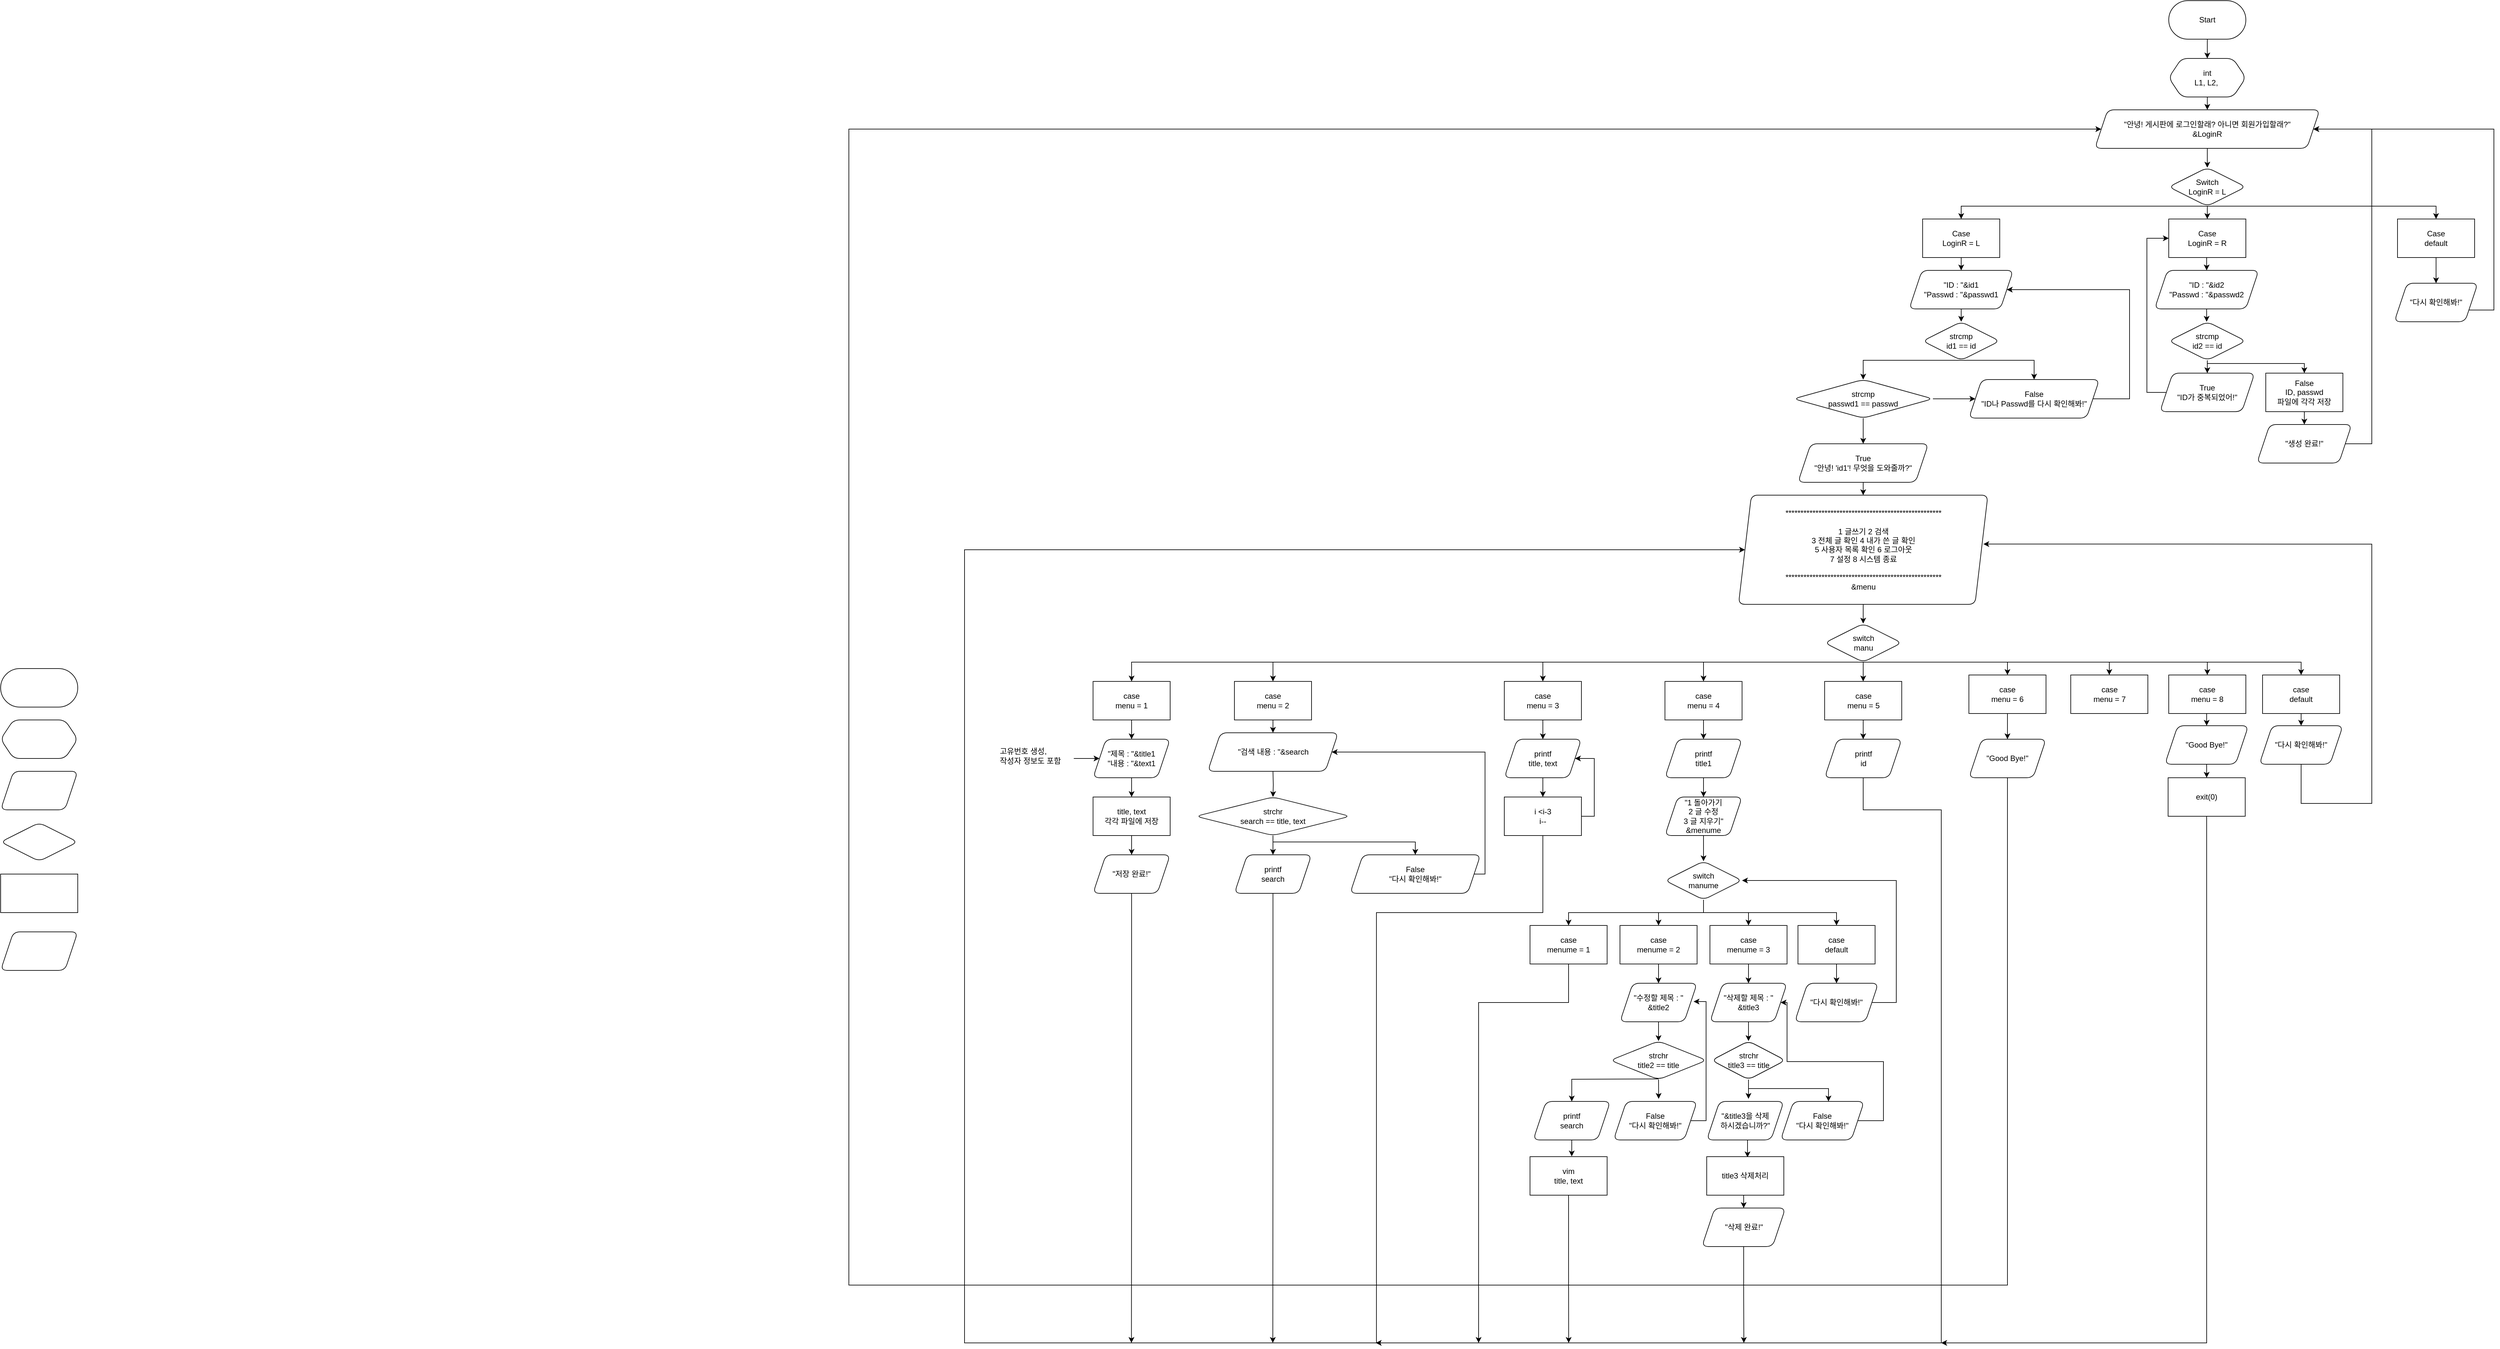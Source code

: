 <mxfile version="21.6.9" type="github">
  <diagram name="페이지-1" id="nsthZNYcR3cqLZR4O99o">
    <mxGraphModel dx="9177" dy="3016" grid="1" gridSize="10" guides="1" tooltips="1" connect="1" arrows="1" fold="1" page="1" pageScale="1" pageWidth="827" pageHeight="1169" math="0" shadow="0">
      <root>
        <mxCell id="0" />
        <mxCell id="1" parent="0" />
        <mxCell id="FY-_gAm6HcSWA7IgdV3F-40" style="edgeStyle=orthogonalEdgeStyle;rounded=0;orthogonalLoop=1;jettySize=auto;html=1;exitX=0.5;exitY=1;exitDx=0;exitDy=0;entryX=0.5;entryY=0;entryDx=0;entryDy=0;fontFamily=Helvetica;fontSize=12;fontColor=default;" parent="1" source="FY-_gAm6HcSWA7IgdV3F-2" target="FY-_gAm6HcSWA7IgdV3F-4" edge="1">
          <mxGeometry relative="1" as="geometry" />
        </mxCell>
        <mxCell id="FY-_gAm6HcSWA7IgdV3F-2" value="Start" style="rounded=1;whiteSpace=wrap;html=1;arcSize=50;" parent="1" vertex="1">
          <mxGeometry x="1074" y="120" width="120" height="60" as="geometry" />
        </mxCell>
        <mxCell id="FY-_gAm6HcSWA7IgdV3F-41" style="edgeStyle=orthogonalEdgeStyle;rounded=0;orthogonalLoop=1;jettySize=auto;html=1;exitX=0.5;exitY=1;exitDx=0;exitDy=0;entryX=0.5;entryY=0;entryDx=0;entryDy=0;fontFamily=Helvetica;fontSize=12;fontColor=default;" parent="1" source="FY-_gAm6HcSWA7IgdV3F-4" target="FY-_gAm6HcSWA7IgdV3F-6" edge="1">
          <mxGeometry relative="1" as="geometry" />
        </mxCell>
        <mxCell id="FY-_gAm6HcSWA7IgdV3F-4" value="int&lt;br&gt;L1, L2,&amp;nbsp;" style="shape=hexagon;perimeter=hexagonPerimeter2;whiteSpace=wrap;html=1;fixedSize=1;rounded=1;strokeColor=default;fontFamily=Helvetica;fontSize=12;fontColor=default;fillColor=default;" parent="1" vertex="1">
          <mxGeometry x="1074" y="210" width="120" height="60" as="geometry" />
        </mxCell>
        <mxCell id="FY-_gAm6HcSWA7IgdV3F-42" style="edgeStyle=orthogonalEdgeStyle;rounded=0;orthogonalLoop=1;jettySize=auto;html=1;exitX=0.5;exitY=1;exitDx=0;exitDy=0;entryX=0.5;entryY=0;entryDx=0;entryDy=0;fontFamily=Helvetica;fontSize=12;fontColor=default;" parent="1" source="FY-_gAm6HcSWA7IgdV3F-6" target="FY-_gAm6HcSWA7IgdV3F-11" edge="1">
          <mxGeometry relative="1" as="geometry" />
        </mxCell>
        <mxCell id="FY-_gAm6HcSWA7IgdV3F-6" value="&quot;안녕! 게시판에 로그인할래? 아니면 회원가입할래?&quot;&lt;br&gt;&amp;amp;LoginR" style="shape=parallelogram;perimeter=parallelogramPerimeter;whiteSpace=wrap;html=1;fixedSize=1;rounded=1;strokeColor=default;fontFamily=Helvetica;fontSize=12;fontColor=default;fillColor=default;" parent="1" vertex="1">
          <mxGeometry x="959" y="290" width="350" height="60" as="geometry" />
        </mxCell>
        <mxCell id="FY-_gAm6HcSWA7IgdV3F-7" value="" style="rounded=1;whiteSpace=wrap;html=1;arcSize=50;" parent="1" vertex="1">
          <mxGeometry x="-2300" y="1160" width="120" height="60" as="geometry" />
        </mxCell>
        <mxCell id="FY-_gAm6HcSWA7IgdV3F-8" value="" style="shape=hexagon;perimeter=hexagonPerimeter2;whiteSpace=wrap;html=1;fixedSize=1;rounded=1;strokeColor=default;fontFamily=Helvetica;fontSize=12;fontColor=default;fillColor=default;" parent="1" vertex="1">
          <mxGeometry x="-2300" y="1240" width="120" height="60" as="geometry" />
        </mxCell>
        <mxCell id="FY-_gAm6HcSWA7IgdV3F-9" value="" style="shape=parallelogram;perimeter=parallelogramPerimeter;whiteSpace=wrap;html=1;fixedSize=1;rounded=1;strokeColor=default;fontFamily=Helvetica;fontSize=12;fontColor=default;fillColor=default;" parent="1" vertex="1">
          <mxGeometry x="-2300" y="1320" width="120" height="60" as="geometry" />
        </mxCell>
        <mxCell id="FY-_gAm6HcSWA7IgdV3F-36" style="edgeStyle=orthogonalEdgeStyle;rounded=0;orthogonalLoop=1;jettySize=auto;html=1;exitX=0.5;exitY=1;exitDx=0;exitDy=0;entryX=0.5;entryY=0;entryDx=0;entryDy=0;fontFamily=Helvetica;fontSize=12;fontColor=default;" parent="1" source="FY-_gAm6HcSWA7IgdV3F-11" target="FY-_gAm6HcSWA7IgdV3F-15" edge="1">
          <mxGeometry relative="1" as="geometry">
            <Array as="points">
              <mxPoint x="751" y="440" />
            </Array>
          </mxGeometry>
        </mxCell>
        <mxCell id="FY-_gAm6HcSWA7IgdV3F-43" style="edgeStyle=orthogonalEdgeStyle;rounded=0;orthogonalLoop=1;jettySize=auto;html=1;exitX=0.5;exitY=1;exitDx=0;exitDy=0;entryX=0.5;entryY=0;entryDx=0;entryDy=0;fontFamily=Helvetica;fontSize=12;fontColor=default;" parent="1" source="FY-_gAm6HcSWA7IgdV3F-11" target="FY-_gAm6HcSWA7IgdV3F-16" edge="1">
          <mxGeometry relative="1" as="geometry" />
        </mxCell>
        <mxCell id="A4JI698v6AGm3iHBR7Dz-88" style="edgeStyle=orthogonalEdgeStyle;rounded=0;orthogonalLoop=1;jettySize=auto;html=1;exitX=0.5;exitY=1;exitDx=0;exitDy=0;entryX=0.5;entryY=0;entryDx=0;entryDy=0;" edge="1" parent="1" source="FY-_gAm6HcSWA7IgdV3F-11" target="FY-_gAm6HcSWA7IgdV3F-17">
          <mxGeometry relative="1" as="geometry">
            <Array as="points">
              <mxPoint x="1490" y="440" />
            </Array>
          </mxGeometry>
        </mxCell>
        <mxCell id="FY-_gAm6HcSWA7IgdV3F-11" value="Switch&lt;br&gt;LoginR = L" style="rhombus;whiteSpace=wrap;html=1;rounded=1;strokeColor=default;fontFamily=Helvetica;fontSize=12;fontColor=default;fillColor=default;" parent="1" vertex="1">
          <mxGeometry x="1074" y="380" width="120" height="60" as="geometry" />
        </mxCell>
        <mxCell id="FY-_gAm6HcSWA7IgdV3F-12" value="" style="rhombus;whiteSpace=wrap;html=1;rounded=1;strokeColor=default;fontFamily=Helvetica;fontSize=12;fontColor=default;fillColor=default;" parent="1" vertex="1">
          <mxGeometry x="-2300" y="1400" width="120" height="60" as="geometry" />
        </mxCell>
        <mxCell id="FY-_gAm6HcSWA7IgdV3F-35" style="edgeStyle=orthogonalEdgeStyle;rounded=0;orthogonalLoop=1;jettySize=auto;html=1;exitX=0.5;exitY=1;exitDx=0;exitDy=0;entryX=0.5;entryY=0;entryDx=0;entryDy=0;fontFamily=Helvetica;fontSize=12;fontColor=default;" parent="1" source="FY-_gAm6HcSWA7IgdV3F-15" target="FY-_gAm6HcSWA7IgdV3F-21" edge="1">
          <mxGeometry relative="1" as="geometry" />
        </mxCell>
        <mxCell id="FY-_gAm6HcSWA7IgdV3F-15" value="Case&lt;br&gt;LoginR = L" style="rounded=0;whiteSpace=wrap;html=1;strokeColor=default;fontFamily=Helvetica;fontSize=12;fontColor=default;fillColor=default;" parent="1" vertex="1">
          <mxGeometry x="691" y="460" width="120" height="60" as="geometry" />
        </mxCell>
        <mxCell id="A4JI698v6AGm3iHBR7Dz-94" style="edgeStyle=orthogonalEdgeStyle;rounded=0;orthogonalLoop=1;jettySize=auto;html=1;exitX=0.5;exitY=1;exitDx=0;exitDy=0;entryX=0.5;entryY=0;entryDx=0;entryDy=0;" edge="1" parent="1" source="FY-_gAm6HcSWA7IgdV3F-16" target="A4JI698v6AGm3iHBR7Dz-89">
          <mxGeometry relative="1" as="geometry" />
        </mxCell>
        <mxCell id="FY-_gAm6HcSWA7IgdV3F-16" value="Case&lt;br&gt;LoginR = R" style="rounded=0;whiteSpace=wrap;html=1;strokeColor=default;fontFamily=Helvetica;fontSize=12;fontColor=default;fillColor=default;" parent="1" vertex="1">
          <mxGeometry x="1074" y="460" width="120" height="60" as="geometry" />
        </mxCell>
        <mxCell id="A4JI698v6AGm3iHBR7Dz-106" style="edgeStyle=orthogonalEdgeStyle;rounded=0;orthogonalLoop=1;jettySize=auto;html=1;exitX=0.5;exitY=1;exitDx=0;exitDy=0;entryX=0.5;entryY=0;entryDx=0;entryDy=0;" edge="1" parent="1" source="FY-_gAm6HcSWA7IgdV3F-17" target="A4JI698v6AGm3iHBR7Dz-104">
          <mxGeometry relative="1" as="geometry" />
        </mxCell>
        <mxCell id="FY-_gAm6HcSWA7IgdV3F-17" value="Case&lt;br&gt;default" style="rounded=0;whiteSpace=wrap;html=1;strokeColor=default;fontFamily=Helvetica;fontSize=12;fontColor=default;fillColor=default;" parent="1" vertex="1">
          <mxGeometry x="1430" y="460" width="120" height="60" as="geometry" />
        </mxCell>
        <mxCell id="FY-_gAm6HcSWA7IgdV3F-18" value="" style="rounded=0;whiteSpace=wrap;html=1;strokeColor=default;fontFamily=Helvetica;fontSize=12;fontColor=default;fillColor=default;" parent="1" vertex="1">
          <mxGeometry x="-2300" y="1480" width="120" height="60" as="geometry" />
        </mxCell>
        <mxCell id="FY-_gAm6HcSWA7IgdV3F-19" value="" style="shape=parallelogram;perimeter=parallelogramPerimeter;whiteSpace=wrap;html=1;fixedSize=1;rounded=1;strokeColor=default;fontFamily=Helvetica;fontSize=12;fontColor=default;fillColor=default;" parent="1" vertex="1">
          <mxGeometry x="-2300" y="1570" width="120" height="60" as="geometry" />
        </mxCell>
        <mxCell id="FY-_gAm6HcSWA7IgdV3F-34" style="edgeStyle=orthogonalEdgeStyle;rounded=0;orthogonalLoop=1;jettySize=auto;html=1;exitX=0.5;exitY=1;exitDx=0;exitDy=0;entryX=0.5;entryY=0;entryDx=0;entryDy=0;fontFamily=Helvetica;fontSize=12;fontColor=default;" parent="1" source="FY-_gAm6HcSWA7IgdV3F-21" target="FY-_gAm6HcSWA7IgdV3F-23" edge="1">
          <mxGeometry relative="1" as="geometry" />
        </mxCell>
        <mxCell id="FY-_gAm6HcSWA7IgdV3F-21" value="&quot;ID : &quot;&amp;amp;id1&lt;br&gt;&quot;Passwd : &quot;&amp;amp;passwd1" style="shape=parallelogram;perimeter=parallelogramPerimeter;whiteSpace=wrap;html=1;fixedSize=1;rounded=1;strokeColor=default;fontFamily=Helvetica;fontSize=12;fontColor=default;fillColor=default;" parent="1" vertex="1">
          <mxGeometry x="670" y="540" width="162" height="60" as="geometry" />
        </mxCell>
        <mxCell id="FY-_gAm6HcSWA7IgdV3F-31" style="edgeStyle=orthogonalEdgeStyle;rounded=0;orthogonalLoop=1;jettySize=auto;html=1;exitX=0.5;exitY=1;exitDx=0;exitDy=0;entryX=0.5;entryY=0;entryDx=0;entryDy=0;fontFamily=Helvetica;fontSize=12;fontColor=default;" parent="1" source="FY-_gAm6HcSWA7IgdV3F-23" target="FY-_gAm6HcSWA7IgdV3F-25" edge="1">
          <mxGeometry relative="1" as="geometry">
            <Array as="points">
              <mxPoint x="865" y="680" />
            </Array>
          </mxGeometry>
        </mxCell>
        <mxCell id="FY-_gAm6HcSWA7IgdV3F-37" style="edgeStyle=orthogonalEdgeStyle;rounded=0;orthogonalLoop=1;jettySize=auto;html=1;exitX=0.5;exitY=1;exitDx=0;exitDy=0;entryX=0.5;entryY=0;entryDx=0;entryDy=0;fontFamily=Helvetica;fontSize=12;fontColor=default;" parent="1" source="FY-_gAm6HcSWA7IgdV3F-23" target="FY-_gAm6HcSWA7IgdV3F-29" edge="1">
          <mxGeometry relative="1" as="geometry">
            <Array as="points">
              <mxPoint x="599" y="680" />
            </Array>
          </mxGeometry>
        </mxCell>
        <mxCell id="FY-_gAm6HcSWA7IgdV3F-23" value="strcmp&lt;br&gt;id1 == id" style="rhombus;whiteSpace=wrap;html=1;rounded=1;strokeColor=default;fontFamily=Helvetica;fontSize=12;fontColor=default;fillColor=default;" parent="1" vertex="1">
          <mxGeometry x="691" y="620" width="120" height="60" as="geometry" />
        </mxCell>
        <mxCell id="FY-_gAm6HcSWA7IgdV3F-56" style="edgeStyle=orthogonalEdgeStyle;rounded=0;orthogonalLoop=1;jettySize=auto;html=1;exitX=0.5;exitY=1;exitDx=0;exitDy=0;entryX=0.5;entryY=0;entryDx=0;entryDy=0;fontFamily=Helvetica;fontSize=12;fontColor=default;" parent="1" source="FY-_gAm6HcSWA7IgdV3F-24" target="FY-_gAm6HcSWA7IgdV3F-44" edge="1">
          <mxGeometry relative="1" as="geometry" />
        </mxCell>
        <mxCell id="FY-_gAm6HcSWA7IgdV3F-24" value="True&lt;br&gt;&quot;안녕! &#39;id1&#39;! 무엇을 도와줄까?&quot;" style="shape=parallelogram;perimeter=parallelogramPerimeter;whiteSpace=wrap;html=1;fixedSize=1;rounded=1;strokeColor=default;fontFamily=Helvetica;fontSize=12;fontColor=default;fillColor=default;" parent="1" vertex="1">
          <mxGeometry x="497" y="810" width="203" height="60" as="geometry" />
        </mxCell>
        <mxCell id="FY-_gAm6HcSWA7IgdV3F-27" style="edgeStyle=orthogonalEdgeStyle;rounded=0;orthogonalLoop=1;jettySize=auto;html=1;exitX=1;exitY=0.5;exitDx=0;exitDy=0;entryX=1;entryY=0.5;entryDx=0;entryDy=0;fontFamily=Helvetica;fontSize=12;fontColor=default;" parent="1" source="FY-_gAm6HcSWA7IgdV3F-25" target="FY-_gAm6HcSWA7IgdV3F-21" edge="1">
          <mxGeometry relative="1" as="geometry">
            <Array as="points">
              <mxPoint x="1013" y="740" />
              <mxPoint x="1013" y="570" />
            </Array>
          </mxGeometry>
        </mxCell>
        <mxCell id="FY-_gAm6HcSWA7IgdV3F-25" value="False&lt;br&gt;&quot;ID나 Passwd를 다시 확인해봐!&quot;" style="shape=parallelogram;perimeter=parallelogramPerimeter;whiteSpace=wrap;html=1;fixedSize=1;rounded=1;strokeColor=default;fontFamily=Helvetica;fontSize=12;fontColor=default;fillColor=default;" parent="1" vertex="1">
          <mxGeometry x="763" y="710" width="203" height="60" as="geometry" />
        </mxCell>
        <mxCell id="FY-_gAm6HcSWA7IgdV3F-38" style="edgeStyle=orthogonalEdgeStyle;rounded=0;orthogonalLoop=1;jettySize=auto;html=1;exitX=1;exitY=0.5;exitDx=0;exitDy=0;entryX=0;entryY=0.5;entryDx=0;entryDy=0;fontFamily=Helvetica;fontSize=12;fontColor=default;" parent="1" source="FY-_gAm6HcSWA7IgdV3F-29" target="FY-_gAm6HcSWA7IgdV3F-25" edge="1">
          <mxGeometry relative="1" as="geometry" />
        </mxCell>
        <mxCell id="FY-_gAm6HcSWA7IgdV3F-39" style="edgeStyle=orthogonalEdgeStyle;rounded=0;orthogonalLoop=1;jettySize=auto;html=1;exitX=0.5;exitY=1;exitDx=0;exitDy=0;entryX=0.5;entryY=0;entryDx=0;entryDy=0;fontFamily=Helvetica;fontSize=12;fontColor=default;" parent="1" source="FY-_gAm6HcSWA7IgdV3F-29" target="FY-_gAm6HcSWA7IgdV3F-24" edge="1">
          <mxGeometry relative="1" as="geometry" />
        </mxCell>
        <mxCell id="FY-_gAm6HcSWA7IgdV3F-29" value="strcmp&lt;br&gt;passwd1 == passwd" style="rhombus;whiteSpace=wrap;html=1;rounded=1;strokeColor=default;fontFamily=Helvetica;fontSize=12;fontColor=default;fillColor=default;" parent="1" vertex="1">
          <mxGeometry x="490" y="710" width="217" height="60" as="geometry" />
        </mxCell>
        <mxCell id="FY-_gAm6HcSWA7IgdV3F-57" style="edgeStyle=orthogonalEdgeStyle;rounded=0;orthogonalLoop=1;jettySize=auto;html=1;exitX=0.5;exitY=1;exitDx=0;exitDy=0;fontFamily=Helvetica;fontSize=12;fontColor=default;" parent="1" source="FY-_gAm6HcSWA7IgdV3F-44" target="FY-_gAm6HcSWA7IgdV3F-47" edge="1">
          <mxGeometry relative="1" as="geometry" />
        </mxCell>
        <mxCell id="FY-_gAm6HcSWA7IgdV3F-44" value="****************************************************&lt;br&gt;&lt;br&gt;1 글쓰기 2 검색&lt;br&gt;3 전체 글 확인 4 내가 쓴 글 확인&lt;br&gt;5 사용자 목록 확인 6 로그아웃&lt;br&gt;7 설정 8 시스템 종료&lt;br&gt;&lt;br style=&quot;border-color: var(--border-color);&quot;&gt;****************************************************&lt;br style=&quot;border-color: var(--border-color);&quot;&gt;&amp;amp;menu" style="shape=parallelogram;perimeter=parallelogramPerimeter;whiteSpace=wrap;html=1;fixedSize=1;rounded=1;strokeColor=default;fontFamily=Helvetica;fontSize=12;fontColor=default;fillColor=default;" parent="1" vertex="1">
          <mxGeometry x="404.5" y="890" width="388" height="170" as="geometry" />
        </mxCell>
        <mxCell id="A4JI698v6AGm3iHBR7Dz-9" style="edgeStyle=orthogonalEdgeStyle;rounded=0;orthogonalLoop=1;jettySize=auto;html=1;exitX=0.5;exitY=1;exitDx=0;exitDy=0;" edge="1" parent="1" source="FY-_gAm6HcSWA7IgdV3F-46" target="Zyz3G5OSjQmwD31ZuKzT-2">
          <mxGeometry relative="1" as="geometry" />
        </mxCell>
        <mxCell id="FY-_gAm6HcSWA7IgdV3F-46" value="case&lt;br&gt;menu = 1" style="rounded=0;whiteSpace=wrap;html=1;strokeColor=default;fontFamily=Helvetica;fontSize=12;fontColor=default;fillColor=default;" parent="1" vertex="1">
          <mxGeometry x="-600" y="1180" width="120" height="60" as="geometry" />
        </mxCell>
        <mxCell id="FY-_gAm6HcSWA7IgdV3F-58" style="edgeStyle=orthogonalEdgeStyle;rounded=0;orthogonalLoop=1;jettySize=auto;html=1;exitX=0.5;exitY=1;exitDx=0;exitDy=0;entryX=0.5;entryY=0;entryDx=0;entryDy=0;fontFamily=Helvetica;fontSize=12;fontColor=default;" parent="1" source="FY-_gAm6HcSWA7IgdV3F-47" target="FY-_gAm6HcSWA7IgdV3F-46" edge="1">
          <mxGeometry relative="1" as="geometry">
            <Array as="points">
              <mxPoint x="-540" y="1150" />
            </Array>
          </mxGeometry>
        </mxCell>
        <mxCell id="FY-_gAm6HcSWA7IgdV3F-59" style="edgeStyle=orthogonalEdgeStyle;rounded=0;orthogonalLoop=1;jettySize=auto;html=1;exitX=0.5;exitY=1;exitDx=0;exitDy=0;entryX=0.5;entryY=0;entryDx=0;entryDy=0;fontFamily=Helvetica;fontSize=12;fontColor=default;" parent="1" source="FY-_gAm6HcSWA7IgdV3F-47" target="FY-_gAm6HcSWA7IgdV3F-48" edge="1">
          <mxGeometry relative="1" as="geometry">
            <Array as="points">
              <mxPoint x="-320" y="1150" />
            </Array>
          </mxGeometry>
        </mxCell>
        <mxCell id="FY-_gAm6HcSWA7IgdV3F-60" style="edgeStyle=orthogonalEdgeStyle;rounded=0;orthogonalLoop=1;jettySize=auto;html=1;exitX=0.5;exitY=1;exitDx=0;exitDy=0;entryX=0.5;entryY=0;entryDx=0;entryDy=0;fontFamily=Helvetica;fontSize=12;fontColor=default;" parent="1" source="FY-_gAm6HcSWA7IgdV3F-47" target="FY-_gAm6HcSWA7IgdV3F-49" edge="1">
          <mxGeometry relative="1" as="geometry">
            <Array as="points">
              <mxPoint x="100" y="1150" />
            </Array>
          </mxGeometry>
        </mxCell>
        <mxCell id="FY-_gAm6HcSWA7IgdV3F-61" style="edgeStyle=orthogonalEdgeStyle;rounded=0;orthogonalLoop=1;jettySize=auto;html=1;exitX=0.5;exitY=1;exitDx=0;exitDy=0;entryX=0.5;entryY=0;entryDx=0;entryDy=0;fontFamily=Helvetica;fontSize=12;fontColor=default;" parent="1" source="FY-_gAm6HcSWA7IgdV3F-47" target="FY-_gAm6HcSWA7IgdV3F-50" edge="1">
          <mxGeometry relative="1" as="geometry">
            <Array as="points">
              <mxPoint x="350" y="1150" />
            </Array>
          </mxGeometry>
        </mxCell>
        <mxCell id="FY-_gAm6HcSWA7IgdV3F-62" style="edgeStyle=orthogonalEdgeStyle;rounded=0;orthogonalLoop=1;jettySize=auto;html=1;exitX=0.5;exitY=1;exitDx=0;exitDy=0;entryX=0.5;entryY=0;entryDx=0;entryDy=0;fontFamily=Helvetica;fontSize=12;fontColor=default;" parent="1" source="FY-_gAm6HcSWA7IgdV3F-47" target="FY-_gAm6HcSWA7IgdV3F-51" edge="1">
          <mxGeometry relative="1" as="geometry">
            <Array as="points">
              <mxPoint x="599" y="1160" />
              <mxPoint x="599" y="1160" />
            </Array>
          </mxGeometry>
        </mxCell>
        <mxCell id="FY-_gAm6HcSWA7IgdV3F-63" style="edgeStyle=orthogonalEdgeStyle;rounded=0;orthogonalLoop=1;jettySize=auto;html=1;exitX=0.5;exitY=1;exitDx=0;exitDy=0;entryX=0.5;entryY=0;entryDx=0;entryDy=0;fontFamily=Helvetica;fontSize=12;fontColor=default;" parent="1" source="FY-_gAm6HcSWA7IgdV3F-47" target="FY-_gAm6HcSWA7IgdV3F-52" edge="1">
          <mxGeometry relative="1" as="geometry">
            <Array as="points">
              <mxPoint x="823" y="1150" />
            </Array>
          </mxGeometry>
        </mxCell>
        <mxCell id="FY-_gAm6HcSWA7IgdV3F-64" style="edgeStyle=orthogonalEdgeStyle;rounded=0;orthogonalLoop=1;jettySize=auto;html=1;exitX=0.5;exitY=1;exitDx=0;exitDy=0;entryX=0.5;entryY=0;entryDx=0;entryDy=0;fontFamily=Helvetica;fontSize=12;fontColor=default;" parent="1" source="FY-_gAm6HcSWA7IgdV3F-47" target="FY-_gAm6HcSWA7IgdV3F-53" edge="1">
          <mxGeometry relative="1" as="geometry">
            <Array as="points">
              <mxPoint x="981" y="1150" />
            </Array>
          </mxGeometry>
        </mxCell>
        <mxCell id="FY-_gAm6HcSWA7IgdV3F-65" style="edgeStyle=orthogonalEdgeStyle;rounded=0;orthogonalLoop=1;jettySize=auto;html=1;exitX=0.5;exitY=1;exitDx=0;exitDy=0;entryX=0.5;entryY=0;entryDx=0;entryDy=0;fontFamily=Helvetica;fontSize=12;fontColor=default;" parent="1" source="FY-_gAm6HcSWA7IgdV3F-47" target="FY-_gAm6HcSWA7IgdV3F-54" edge="1">
          <mxGeometry relative="1" as="geometry">
            <Array as="points">
              <mxPoint x="1134" y="1150" />
            </Array>
          </mxGeometry>
        </mxCell>
        <mxCell id="FY-_gAm6HcSWA7IgdV3F-66" style="edgeStyle=orthogonalEdgeStyle;rounded=0;orthogonalLoop=1;jettySize=auto;html=1;exitX=0.5;exitY=1;exitDx=0;exitDy=0;entryX=0.5;entryY=0;entryDx=0;entryDy=0;fontFamily=Helvetica;fontSize=12;fontColor=default;" parent="1" source="FY-_gAm6HcSWA7IgdV3F-47" target="FY-_gAm6HcSWA7IgdV3F-55" edge="1">
          <mxGeometry relative="1" as="geometry">
            <Array as="points">
              <mxPoint x="1280" y="1150" />
            </Array>
          </mxGeometry>
        </mxCell>
        <mxCell id="FY-_gAm6HcSWA7IgdV3F-47" value="switch&lt;br&gt;manu" style="rhombus;whiteSpace=wrap;html=1;rounded=1;strokeColor=default;fontFamily=Helvetica;fontSize=12;fontColor=default;fillColor=default;" parent="1" vertex="1">
          <mxGeometry x="538.5" y="1090" width="120" height="60" as="geometry" />
        </mxCell>
        <mxCell id="A4JI698v6AGm3iHBR7Dz-15" style="edgeStyle=orthogonalEdgeStyle;rounded=0;orthogonalLoop=1;jettySize=auto;html=1;exitX=0.5;exitY=1;exitDx=0;exitDy=0;entryX=0.5;entryY=0;entryDx=0;entryDy=0;" edge="1" parent="1" source="FY-_gAm6HcSWA7IgdV3F-48">
          <mxGeometry relative="1" as="geometry">
            <mxPoint x="-320" y="1260" as="targetPoint" />
          </mxGeometry>
        </mxCell>
        <mxCell id="FY-_gAm6HcSWA7IgdV3F-48" value="case&lt;br&gt;menu = 2" style="rounded=0;whiteSpace=wrap;html=1;strokeColor=default;fontFamily=Helvetica;fontSize=12;fontColor=default;fillColor=default;" parent="1" vertex="1">
          <mxGeometry x="-380" y="1180" width="120" height="60" as="geometry" />
        </mxCell>
        <mxCell id="A4JI698v6AGm3iHBR7Dz-25" style="edgeStyle=orthogonalEdgeStyle;rounded=0;orthogonalLoop=1;jettySize=auto;html=1;exitX=0.5;exitY=1;exitDx=0;exitDy=0;entryX=0.5;entryY=0;entryDx=0;entryDy=0;" edge="1" parent="1" source="FY-_gAm6HcSWA7IgdV3F-49" target="A4JI698v6AGm3iHBR7Dz-18">
          <mxGeometry relative="1" as="geometry" />
        </mxCell>
        <mxCell id="FY-_gAm6HcSWA7IgdV3F-49" value="case&lt;br&gt;menu = 3" style="rounded=0;whiteSpace=wrap;html=1;strokeColor=default;fontFamily=Helvetica;fontSize=12;fontColor=default;fillColor=default;" parent="1" vertex="1">
          <mxGeometry x="40" y="1180" width="120" height="60" as="geometry" />
        </mxCell>
        <mxCell id="A4JI698v6AGm3iHBR7Dz-29" style="edgeStyle=orthogonalEdgeStyle;rounded=0;orthogonalLoop=1;jettySize=auto;html=1;exitX=0.5;exitY=1;exitDx=0;exitDy=0;entryX=0.5;entryY=0;entryDx=0;entryDy=0;" edge="1" parent="1" source="FY-_gAm6HcSWA7IgdV3F-50" target="A4JI698v6AGm3iHBR7Dz-28">
          <mxGeometry relative="1" as="geometry" />
        </mxCell>
        <mxCell id="FY-_gAm6HcSWA7IgdV3F-50" value="case&lt;br&gt;menu = 4" style="rounded=0;whiteSpace=wrap;html=1;strokeColor=default;fontFamily=Helvetica;fontSize=12;fontColor=default;fillColor=default;" parent="1" vertex="1">
          <mxGeometry x="290" y="1180" width="120" height="60" as="geometry" />
        </mxCell>
        <mxCell id="A4JI698v6AGm3iHBR7Dz-32" style="edgeStyle=orthogonalEdgeStyle;rounded=0;orthogonalLoop=1;jettySize=auto;html=1;exitX=0.5;exitY=1;exitDx=0;exitDy=0;" edge="1" parent="1" source="FY-_gAm6HcSWA7IgdV3F-51" target="A4JI698v6AGm3iHBR7Dz-31">
          <mxGeometry relative="1" as="geometry" />
        </mxCell>
        <mxCell id="FY-_gAm6HcSWA7IgdV3F-51" value="case&lt;br&gt;menu = 5" style="rounded=0;whiteSpace=wrap;html=1;strokeColor=default;fontFamily=Helvetica;fontSize=12;fontColor=default;fillColor=default;" parent="1" vertex="1">
          <mxGeometry x="538.5" y="1180" width="120" height="60" as="geometry" />
        </mxCell>
        <mxCell id="A4JI698v6AGm3iHBR7Dz-34" style="edgeStyle=orthogonalEdgeStyle;rounded=0;orthogonalLoop=1;jettySize=auto;html=1;exitX=0.5;exitY=1;exitDx=0;exitDy=0;entryX=0.5;entryY=0;entryDx=0;entryDy=0;" edge="1" parent="1" source="FY-_gAm6HcSWA7IgdV3F-52" target="A4JI698v6AGm3iHBR7Dz-33">
          <mxGeometry relative="1" as="geometry">
            <mxPoint x="822.704" y="1250" as="targetPoint" />
          </mxGeometry>
        </mxCell>
        <mxCell id="FY-_gAm6HcSWA7IgdV3F-52" value="case&lt;br&gt;menu = 6" style="rounded=0;whiteSpace=wrap;html=1;strokeColor=default;fontFamily=Helvetica;fontSize=12;fontColor=default;fillColor=default;" parent="1" vertex="1">
          <mxGeometry x="763" y="1170" width="120" height="60" as="geometry" />
        </mxCell>
        <mxCell id="FY-_gAm6HcSWA7IgdV3F-53" value="case&lt;br&gt;menu = 7" style="rounded=0;whiteSpace=wrap;html=1;strokeColor=default;fontFamily=Helvetica;fontSize=12;fontColor=default;fillColor=default;" parent="1" vertex="1">
          <mxGeometry x="921.5" y="1170" width="120" height="60" as="geometry" />
        </mxCell>
        <mxCell id="A4JI698v6AGm3iHBR7Dz-85" style="edgeStyle=orthogonalEdgeStyle;rounded=0;orthogonalLoop=1;jettySize=auto;html=1;exitX=0.5;exitY=1;exitDx=0;exitDy=0;entryX=0.5;entryY=0;entryDx=0;entryDy=0;" edge="1" parent="1" source="FY-_gAm6HcSWA7IgdV3F-54" target="A4JI698v6AGm3iHBR7Dz-84">
          <mxGeometry relative="1" as="geometry" />
        </mxCell>
        <mxCell id="FY-_gAm6HcSWA7IgdV3F-54" value="case&lt;br&gt;menu = 8" style="rounded=0;whiteSpace=wrap;html=1;strokeColor=default;fontFamily=Helvetica;fontSize=12;fontColor=default;fillColor=default;" parent="1" vertex="1">
          <mxGeometry x="1074" y="1170" width="120" height="60" as="geometry" />
        </mxCell>
        <mxCell id="A4JI698v6AGm3iHBR7Dz-87" style="edgeStyle=orthogonalEdgeStyle;rounded=0;orthogonalLoop=1;jettySize=auto;html=1;exitX=0.5;exitY=1;exitDx=0;exitDy=0;entryX=0.5;entryY=0;entryDx=0;entryDy=0;" edge="1" parent="1" source="FY-_gAm6HcSWA7IgdV3F-55" target="A4JI698v6AGm3iHBR7Dz-82">
          <mxGeometry relative="1" as="geometry" />
        </mxCell>
        <mxCell id="FY-_gAm6HcSWA7IgdV3F-55" value="case&lt;br&gt;default" style="rounded=0;whiteSpace=wrap;html=1;strokeColor=default;fontFamily=Helvetica;fontSize=12;fontColor=default;fillColor=default;" parent="1" vertex="1">
          <mxGeometry x="1220" y="1170" width="120" height="60" as="geometry" />
        </mxCell>
        <mxCell id="A4JI698v6AGm3iHBR7Dz-10" style="edgeStyle=orthogonalEdgeStyle;rounded=0;orthogonalLoop=1;jettySize=auto;html=1;exitX=0.5;exitY=1;exitDx=0;exitDy=0;" edge="1" parent="1" source="Zyz3G5OSjQmwD31ZuKzT-2" target="A4JI698v6AGm3iHBR7Dz-1">
          <mxGeometry relative="1" as="geometry" />
        </mxCell>
        <mxCell id="Zyz3G5OSjQmwD31ZuKzT-2" value="&quot;제목 : &quot;&amp;amp;title1&lt;br&gt;&quot;내용 : &quot;&amp;amp;text1" style="shape=parallelogram;perimeter=parallelogramPerimeter;whiteSpace=wrap;html=1;fixedSize=1;rounded=1;strokeColor=default;fontFamily=Helvetica;fontSize=12;fontColor=default;fillColor=default;" parent="1" vertex="1">
          <mxGeometry x="-600" y="1270" width="120" height="60" as="geometry" />
        </mxCell>
        <mxCell id="A4JI698v6AGm3iHBR7Dz-11" style="edgeStyle=orthogonalEdgeStyle;rounded=0;orthogonalLoop=1;jettySize=auto;html=1;exitX=0.5;exitY=1;exitDx=0;exitDy=0;" edge="1" parent="1" source="A4JI698v6AGm3iHBR7Dz-1" target="A4JI698v6AGm3iHBR7Dz-2">
          <mxGeometry relative="1" as="geometry" />
        </mxCell>
        <mxCell id="A4JI698v6AGm3iHBR7Dz-1" value="&lt;div&gt;title, text&lt;/div&gt;&lt;div&gt;각각 파일에 저장&lt;br&gt;&lt;/div&gt;" style="rounded=0;whiteSpace=wrap;html=1;strokeColor=default;fontFamily=Helvetica;fontSize=12;fontColor=default;fillColor=default;" vertex="1" parent="1">
          <mxGeometry x="-600" y="1360" width="120" height="60" as="geometry" />
        </mxCell>
        <mxCell id="A4JI698v6AGm3iHBR7Dz-118" style="edgeStyle=orthogonalEdgeStyle;rounded=0;orthogonalLoop=1;jettySize=auto;html=1;exitX=0.5;exitY=1;exitDx=0;exitDy=0;" edge="1" parent="1" source="A4JI698v6AGm3iHBR7Dz-2">
          <mxGeometry relative="1" as="geometry">
            <mxPoint x="-540.25" y="2210" as="targetPoint" />
          </mxGeometry>
        </mxCell>
        <mxCell id="A4JI698v6AGm3iHBR7Dz-2" value="&quot;저장 완료!&quot;" style="shape=parallelogram;perimeter=parallelogramPerimeter;whiteSpace=wrap;html=1;fixedSize=1;rounded=1;strokeColor=default;fontFamily=Helvetica;fontSize=12;fontColor=default;fillColor=default;" vertex="1" parent="1">
          <mxGeometry x="-600" y="1450" width="120" height="60" as="geometry" />
        </mxCell>
        <mxCell id="A4JI698v6AGm3iHBR7Dz-16" style="edgeStyle=orthogonalEdgeStyle;rounded=0;orthogonalLoop=1;jettySize=auto;html=1;exitX=0.5;exitY=1;exitDx=0;exitDy=0;entryX=0.5;entryY=0;entryDx=0;entryDy=0;" edge="1" parent="1" target="A4JI698v6AGm3iHBR7Dz-5">
          <mxGeometry relative="1" as="geometry">
            <mxPoint x="-320" y="1320" as="sourcePoint" />
          </mxGeometry>
        </mxCell>
        <mxCell id="A4JI698v6AGm3iHBR7Dz-8" style="edgeStyle=orthogonalEdgeStyle;rounded=0;orthogonalLoop=1;jettySize=auto;html=1;exitX=0.5;exitY=1;exitDx=0;exitDy=0;entryX=0.5;entryY=0;entryDx=0;entryDy=0;" edge="1" parent="1" source="A4JI698v6AGm3iHBR7Dz-5" target="A4JI698v6AGm3iHBR7Dz-6">
          <mxGeometry relative="1" as="geometry">
            <Array as="points">
              <mxPoint x="-320" y="1430" />
              <mxPoint x="-98" y="1430" />
            </Array>
          </mxGeometry>
        </mxCell>
        <mxCell id="A4JI698v6AGm3iHBR7Dz-51" style="edgeStyle=orthogonalEdgeStyle;rounded=0;orthogonalLoop=1;jettySize=auto;html=1;exitX=0.5;exitY=1;exitDx=0;exitDy=0;entryX=0.5;entryY=0;entryDx=0;entryDy=0;" edge="1" parent="1" source="A4JI698v6AGm3iHBR7Dz-5" target="A4JI698v6AGm3iHBR7Dz-50">
          <mxGeometry relative="1" as="geometry" />
        </mxCell>
        <mxCell id="A4JI698v6AGm3iHBR7Dz-5" value="strchr&lt;br&gt;search == title, text" style="rhombus;whiteSpace=wrap;html=1;rounded=1;strokeColor=default;fontFamily=Helvetica;fontSize=12;fontColor=default;fillColor=default;" vertex="1" parent="1">
          <mxGeometry x="-440" y="1360" width="240" height="60" as="geometry" />
        </mxCell>
        <mxCell id="A4JI698v6AGm3iHBR7Dz-26" style="edgeStyle=orthogonalEdgeStyle;rounded=0;orthogonalLoop=1;jettySize=auto;html=1;exitX=1;exitY=0.5;exitDx=0;exitDy=0;entryX=1;entryY=0.5;entryDx=0;entryDy=0;" edge="1" parent="1" source="A4JI698v6AGm3iHBR7Dz-6" target="A4JI698v6AGm3iHBR7Dz-17">
          <mxGeometry relative="1" as="geometry">
            <Array as="points">
              <mxPoint x="10" y="1480" />
              <mxPoint x="10" y="1290" />
            </Array>
          </mxGeometry>
        </mxCell>
        <mxCell id="A4JI698v6AGm3iHBR7Dz-6" value="False&lt;br&gt;&quot;다시 확인해봐!&quot;" style="shape=parallelogram;perimeter=parallelogramPerimeter;whiteSpace=wrap;html=1;fixedSize=1;rounded=1;strokeColor=default;fontFamily=Helvetica;fontSize=12;fontColor=default;fillColor=default;" vertex="1" parent="1">
          <mxGeometry x="-200" y="1450" width="203" height="60" as="geometry" />
        </mxCell>
        <mxCell id="A4JI698v6AGm3iHBR7Dz-17" value="&quot;검색 내용 : &quot;&amp;amp;search" style="shape=parallelogram;perimeter=parallelogramPerimeter;whiteSpace=wrap;html=1;fixedSize=1;rounded=1;strokeColor=default;fontFamily=Helvetica;fontSize=12;fontColor=default;fillColor=default;" vertex="1" parent="1">
          <mxGeometry x="-421.5" y="1260" width="203" height="60" as="geometry" />
        </mxCell>
        <mxCell id="A4JI698v6AGm3iHBR7Dz-24" style="edgeStyle=orthogonalEdgeStyle;rounded=0;orthogonalLoop=1;jettySize=auto;html=1;exitX=0.5;exitY=1;exitDx=0;exitDy=0;entryX=0.5;entryY=0;entryDx=0;entryDy=0;" edge="1" parent="1" source="A4JI698v6AGm3iHBR7Dz-18" target="A4JI698v6AGm3iHBR7Dz-20">
          <mxGeometry relative="1" as="geometry" />
        </mxCell>
        <mxCell id="A4JI698v6AGm3iHBR7Dz-18" value="&lt;div&gt;printf&lt;/div&gt;&lt;div&gt;title, text&lt;br&gt;&lt;/div&gt;" style="shape=parallelogram;perimeter=parallelogramPerimeter;whiteSpace=wrap;html=1;fixedSize=1;rounded=1;strokeColor=default;fontFamily=Helvetica;fontSize=12;fontColor=default;fillColor=default;" vertex="1" parent="1">
          <mxGeometry x="40" y="1270" width="120" height="60" as="geometry" />
        </mxCell>
        <mxCell id="A4JI698v6AGm3iHBR7Dz-23" style="edgeStyle=orthogonalEdgeStyle;rounded=0;orthogonalLoop=1;jettySize=auto;html=1;exitX=1;exitY=0.5;exitDx=0;exitDy=0;entryX=1;entryY=0.5;entryDx=0;entryDy=0;" edge="1" parent="1" source="A4JI698v6AGm3iHBR7Dz-20" target="A4JI698v6AGm3iHBR7Dz-18">
          <mxGeometry relative="1" as="geometry">
            <Array as="points">
              <mxPoint x="180" y="1390" />
              <mxPoint x="180" y="1300" />
            </Array>
          </mxGeometry>
        </mxCell>
        <mxCell id="A4JI698v6AGm3iHBR7Dz-120" style="edgeStyle=orthogonalEdgeStyle;rounded=0;orthogonalLoop=1;jettySize=auto;html=1;exitX=0.5;exitY=1;exitDx=0;exitDy=0;" edge="1" parent="1" source="A4JI698v6AGm3iHBR7Dz-20">
          <mxGeometry relative="1" as="geometry">
            <mxPoint x="-160" y="2210" as="targetPoint" />
            <Array as="points">
              <mxPoint x="100" y="1540" />
              <mxPoint x="-159" y="1540" />
              <mxPoint x="-159" y="2210" />
            </Array>
          </mxGeometry>
        </mxCell>
        <mxCell id="A4JI698v6AGm3iHBR7Dz-20" value="&lt;div&gt;i &amp;lt;i-3&lt;/div&gt;&lt;div&gt;i--&lt;br&gt;&lt;/div&gt;" style="rounded=0;whiteSpace=wrap;html=1;strokeColor=default;fontFamily=Helvetica;fontSize=12;fontColor=default;fillColor=default;" vertex="1" parent="1">
          <mxGeometry x="40" y="1360" width="120" height="60" as="geometry" />
        </mxCell>
        <mxCell id="A4JI698v6AGm3iHBR7Dz-22" style="edgeStyle=orthogonalEdgeStyle;rounded=0;orthogonalLoop=1;jettySize=auto;html=1;exitX=1;exitY=0.5;exitDx=0;exitDy=0;entryX=0;entryY=0.5;entryDx=0;entryDy=0;" edge="1" parent="1" source="A4JI698v6AGm3iHBR7Dz-21" target="Zyz3G5OSjQmwD31ZuKzT-2">
          <mxGeometry relative="1" as="geometry" />
        </mxCell>
        <mxCell id="A4JI698v6AGm3iHBR7Dz-21" value="&lt;br&gt;&lt;div&gt;고유번호 생성,&lt;/div&gt;&lt;div&gt;작성자 정보도 포함&lt;br&gt;&lt;/div&gt;" style="text;html=1;strokeColor=none;fillColor=none;spacing=5;spacingTop=-20;whiteSpace=wrap;overflow=hidden;rounded=0;" vertex="1" parent="1">
          <mxGeometry x="-750" y="1277.5" width="120" height="45" as="geometry" />
        </mxCell>
        <mxCell id="A4JI698v6AGm3iHBR7Dz-46" style="edgeStyle=orthogonalEdgeStyle;rounded=0;orthogonalLoop=1;jettySize=auto;html=1;exitX=0.5;exitY=1;exitDx=0;exitDy=0;entryX=0.5;entryY=0;entryDx=0;entryDy=0;" edge="1" parent="1" source="A4JI698v6AGm3iHBR7Dz-28" target="A4JI698v6AGm3iHBR7Dz-35">
          <mxGeometry relative="1" as="geometry" />
        </mxCell>
        <mxCell id="A4JI698v6AGm3iHBR7Dz-28" value="&lt;div&gt;printf&lt;/div&gt;&lt;div&gt;title1&lt;br&gt;&lt;/div&gt;" style="shape=parallelogram;perimeter=parallelogramPerimeter;whiteSpace=wrap;html=1;fixedSize=1;rounded=1;strokeColor=default;fontFamily=Helvetica;fontSize=12;fontColor=default;fillColor=default;" vertex="1" parent="1">
          <mxGeometry x="290" y="1270" width="120" height="60" as="geometry" />
        </mxCell>
        <mxCell id="A4JI698v6AGm3iHBR7Dz-111" style="edgeStyle=orthogonalEdgeStyle;rounded=0;orthogonalLoop=1;jettySize=auto;html=1;exitX=0.5;exitY=1;exitDx=0;exitDy=0;entryX=0;entryY=0.5;entryDx=0;entryDy=0;" edge="1" parent="1" source="A4JI698v6AGm3iHBR7Dz-31" target="FY-_gAm6HcSWA7IgdV3F-44">
          <mxGeometry relative="1" as="geometry">
            <Array as="points">
              <mxPoint x="599" y="1380" />
              <mxPoint x="720" y="1380" />
              <mxPoint x="720" y="2210" />
              <mxPoint x="-800" y="2210" />
              <mxPoint x="-800" y="975" />
            </Array>
          </mxGeometry>
        </mxCell>
        <mxCell id="A4JI698v6AGm3iHBR7Dz-31" value="&lt;div&gt;printf&lt;/div&gt;&lt;div&gt;id&lt;br&gt;&lt;/div&gt;" style="shape=parallelogram;perimeter=parallelogramPerimeter;whiteSpace=wrap;html=1;fixedSize=1;rounded=1;strokeColor=default;fontFamily=Helvetica;fontSize=12;fontColor=default;fillColor=default;" vertex="1" parent="1">
          <mxGeometry x="538.5" y="1270" width="120" height="60" as="geometry" />
        </mxCell>
        <mxCell id="A4JI698v6AGm3iHBR7Dz-108" style="edgeStyle=orthogonalEdgeStyle;rounded=0;orthogonalLoop=1;jettySize=auto;html=1;exitX=0.5;exitY=1;exitDx=0;exitDy=0;entryX=0;entryY=0.5;entryDx=0;entryDy=0;" edge="1" parent="1" source="A4JI698v6AGm3iHBR7Dz-33" target="FY-_gAm6HcSWA7IgdV3F-6">
          <mxGeometry relative="1" as="geometry">
            <mxPoint x="900" y="310" as="targetPoint" />
            <Array as="points">
              <mxPoint x="823" y="2120" />
              <mxPoint x="-980" y="2120" />
              <mxPoint x="-980" y="320" />
            </Array>
          </mxGeometry>
        </mxCell>
        <mxCell id="A4JI698v6AGm3iHBR7Dz-33" value="&quot;Good Bye!&quot;" style="shape=parallelogram;perimeter=parallelogramPerimeter;whiteSpace=wrap;html=1;fixedSize=1;rounded=1;strokeColor=default;fontFamily=Helvetica;fontSize=12;fontColor=default;fillColor=default;" vertex="1" parent="1">
          <mxGeometry x="763" y="1270" width="120" height="60" as="geometry" />
        </mxCell>
        <mxCell id="A4JI698v6AGm3iHBR7Dz-47" style="edgeStyle=orthogonalEdgeStyle;rounded=0;orthogonalLoop=1;jettySize=auto;html=1;exitX=0.5;exitY=1;exitDx=0;exitDy=0;entryX=0.5;entryY=0;entryDx=0;entryDy=0;" edge="1" parent="1" source="A4JI698v6AGm3iHBR7Dz-35" target="A4JI698v6AGm3iHBR7Dz-36">
          <mxGeometry relative="1" as="geometry" />
        </mxCell>
        <mxCell id="A4JI698v6AGm3iHBR7Dz-35" value="&lt;div&gt;&quot;1 돌아가기&lt;/div&gt;&lt;div&gt;2 글 수정&lt;/div&gt;&lt;div&gt;3 글 지우기&quot;&lt;br&gt;&lt;/div&gt;&lt;div&gt;&amp;amp;menume&lt;/div&gt;" style="shape=parallelogram;perimeter=parallelogramPerimeter;whiteSpace=wrap;html=1;fixedSize=1;rounded=1;strokeColor=default;fontFamily=Helvetica;fontSize=12;fontColor=default;fillColor=default;" vertex="1" parent="1">
          <mxGeometry x="290" y="1360" width="120" height="60" as="geometry" />
        </mxCell>
        <mxCell id="A4JI698v6AGm3iHBR7Dz-41" style="edgeStyle=orthogonalEdgeStyle;rounded=0;orthogonalLoop=1;jettySize=auto;html=1;exitX=0.5;exitY=1;exitDx=0;exitDy=0;entryX=0.5;entryY=0;entryDx=0;entryDy=0;" edge="1" parent="1" source="A4JI698v6AGm3iHBR7Dz-36" target="A4JI698v6AGm3iHBR7Dz-37">
          <mxGeometry relative="1" as="geometry" />
        </mxCell>
        <mxCell id="A4JI698v6AGm3iHBR7Dz-42" style="edgeStyle=orthogonalEdgeStyle;rounded=0;orthogonalLoop=1;jettySize=auto;html=1;exitX=0.5;exitY=1;exitDx=0;exitDy=0;entryX=0.5;entryY=0;entryDx=0;entryDy=0;" edge="1" parent="1" source="A4JI698v6AGm3iHBR7Dz-36" target="A4JI698v6AGm3iHBR7Dz-38">
          <mxGeometry relative="1" as="geometry" />
        </mxCell>
        <mxCell id="A4JI698v6AGm3iHBR7Dz-43" style="edgeStyle=orthogonalEdgeStyle;rounded=0;orthogonalLoop=1;jettySize=auto;html=1;exitX=0.5;exitY=1;exitDx=0;exitDy=0;entryX=0.5;entryY=0;entryDx=0;entryDy=0;" edge="1" parent="1" source="A4JI698v6AGm3iHBR7Dz-36" target="A4JI698v6AGm3iHBR7Dz-39">
          <mxGeometry relative="1" as="geometry" />
        </mxCell>
        <mxCell id="A4JI698v6AGm3iHBR7Dz-44" style="edgeStyle=orthogonalEdgeStyle;rounded=0;orthogonalLoop=1;jettySize=auto;html=1;exitX=0.5;exitY=1;exitDx=0;exitDy=0;" edge="1" parent="1" source="A4JI698v6AGm3iHBR7Dz-36" target="A4JI698v6AGm3iHBR7Dz-40">
          <mxGeometry relative="1" as="geometry" />
        </mxCell>
        <mxCell id="A4JI698v6AGm3iHBR7Dz-36" value="switch&lt;br&gt;manume" style="rhombus;whiteSpace=wrap;html=1;rounded=1;strokeColor=default;fontFamily=Helvetica;fontSize=12;fontColor=default;fillColor=default;" vertex="1" parent="1">
          <mxGeometry x="290" y="1460" width="120" height="60" as="geometry" />
        </mxCell>
        <mxCell id="A4JI698v6AGm3iHBR7Dz-109" style="edgeStyle=orthogonalEdgeStyle;rounded=0;orthogonalLoop=1;jettySize=auto;html=1;exitX=0.5;exitY=1;exitDx=0;exitDy=0;" edge="1" parent="1" source="A4JI698v6AGm3iHBR7Dz-37">
          <mxGeometry relative="1" as="geometry">
            <mxPoint y="2210" as="targetPoint" />
            <Array as="points">
              <mxPoint x="140" y="1680" />
              <mxPoint y="1680" />
            </Array>
          </mxGeometry>
        </mxCell>
        <mxCell id="A4JI698v6AGm3iHBR7Dz-37" value="case&lt;br&gt;menume = 1" style="rounded=0;whiteSpace=wrap;html=1;strokeColor=default;fontFamily=Helvetica;fontSize=12;fontColor=default;fillColor=default;" vertex="1" parent="1">
          <mxGeometry x="80" y="1560" width="120" height="60" as="geometry" />
        </mxCell>
        <mxCell id="A4JI698v6AGm3iHBR7Dz-53" style="edgeStyle=orthogonalEdgeStyle;rounded=0;orthogonalLoop=1;jettySize=auto;html=1;exitX=0.5;exitY=1;exitDx=0;exitDy=0;entryX=0.5;entryY=0;entryDx=0;entryDy=0;" edge="1" parent="1" source="A4JI698v6AGm3iHBR7Dz-38" target="A4JI698v6AGm3iHBR7Dz-49">
          <mxGeometry relative="1" as="geometry" />
        </mxCell>
        <mxCell id="A4JI698v6AGm3iHBR7Dz-38" value="case&lt;br&gt;menume = 2" style="rounded=0;whiteSpace=wrap;html=1;strokeColor=default;fontFamily=Helvetica;fontSize=12;fontColor=default;fillColor=default;" vertex="1" parent="1">
          <mxGeometry x="220" y="1560" width="120" height="60" as="geometry" />
        </mxCell>
        <mxCell id="A4JI698v6AGm3iHBR7Dz-76" style="edgeStyle=orthogonalEdgeStyle;rounded=0;orthogonalLoop=1;jettySize=auto;html=1;exitX=0.5;exitY=1;exitDx=0;exitDy=0;entryX=0.5;entryY=0;entryDx=0;entryDy=0;" edge="1" parent="1" source="A4JI698v6AGm3iHBR7Dz-39" target="A4JI698v6AGm3iHBR7Dz-65">
          <mxGeometry relative="1" as="geometry" />
        </mxCell>
        <mxCell id="A4JI698v6AGm3iHBR7Dz-39" value="case&lt;br&gt;menume = 3" style="rounded=0;whiteSpace=wrap;html=1;strokeColor=default;fontFamily=Helvetica;fontSize=12;fontColor=default;fillColor=default;" vertex="1" parent="1">
          <mxGeometry x="360" y="1560" width="120" height="60" as="geometry" />
        </mxCell>
        <mxCell id="A4JI698v6AGm3iHBR7Dz-79" style="edgeStyle=orthogonalEdgeStyle;rounded=0;orthogonalLoop=1;jettySize=auto;html=1;exitX=0.5;exitY=1;exitDx=0;exitDy=0;" edge="1" parent="1" source="A4JI698v6AGm3iHBR7Dz-40" target="A4JI698v6AGm3iHBR7Dz-78">
          <mxGeometry relative="1" as="geometry" />
        </mxCell>
        <mxCell id="A4JI698v6AGm3iHBR7Dz-40" value="case&lt;br&gt;default" style="rounded=0;whiteSpace=wrap;html=1;strokeColor=default;fontFamily=Helvetica;fontSize=12;fontColor=default;fillColor=default;" vertex="1" parent="1">
          <mxGeometry x="497" y="1560" width="120" height="60" as="geometry" />
        </mxCell>
        <mxCell id="A4JI698v6AGm3iHBR7Dz-54" style="edgeStyle=orthogonalEdgeStyle;rounded=0;orthogonalLoop=1;jettySize=auto;html=1;exitX=0.5;exitY=1;exitDx=0;exitDy=0;" edge="1" parent="1" source="A4JI698v6AGm3iHBR7Dz-49" target="A4JI698v6AGm3iHBR7Dz-52">
          <mxGeometry relative="1" as="geometry" />
        </mxCell>
        <mxCell id="A4JI698v6AGm3iHBR7Dz-49" value="&lt;div&gt;&quot;수정할 제목 : &quot;&lt;/div&gt;&lt;div&gt;&amp;amp;title2&lt;br&gt;&lt;/div&gt;" style="shape=parallelogram;perimeter=parallelogramPerimeter;whiteSpace=wrap;html=1;fixedSize=1;rounded=1;strokeColor=default;fontFamily=Helvetica;fontSize=12;fontColor=default;fillColor=default;" vertex="1" parent="1">
          <mxGeometry x="220" y="1650" width="120" height="60" as="geometry" />
        </mxCell>
        <mxCell id="A4JI698v6AGm3iHBR7Dz-119" style="edgeStyle=orthogonalEdgeStyle;rounded=0;orthogonalLoop=1;jettySize=auto;html=1;exitX=0.5;exitY=1;exitDx=0;exitDy=0;" edge="1" parent="1" source="A4JI698v6AGm3iHBR7Dz-50">
          <mxGeometry relative="1" as="geometry">
            <mxPoint x="-320.25" y="2210" as="targetPoint" />
          </mxGeometry>
        </mxCell>
        <mxCell id="A4JI698v6AGm3iHBR7Dz-50" value="&lt;div&gt;printf&lt;/div&gt;&lt;div&gt;search&lt;br&gt;&lt;/div&gt;" style="shape=parallelogram;perimeter=parallelogramPerimeter;whiteSpace=wrap;html=1;fixedSize=1;rounded=1;strokeColor=default;fontFamily=Helvetica;fontSize=12;fontColor=default;fillColor=default;" vertex="1" parent="1">
          <mxGeometry x="-380" y="1450" width="120" height="60" as="geometry" />
        </mxCell>
        <mxCell id="A4JI698v6AGm3iHBR7Dz-60" style="edgeStyle=orthogonalEdgeStyle;rounded=0;orthogonalLoop=1;jettySize=auto;html=1;exitX=0.5;exitY=1;exitDx=0;exitDy=0;" edge="1" parent="1" source="A4JI698v6AGm3iHBR7Dz-52">
          <mxGeometry relative="1" as="geometry">
            <mxPoint x="280.2" y="1830" as="targetPoint" />
          </mxGeometry>
        </mxCell>
        <mxCell id="A4JI698v6AGm3iHBR7Dz-61" style="edgeStyle=orthogonalEdgeStyle;rounded=0;orthogonalLoop=1;jettySize=auto;html=1;exitX=0.5;exitY=1;exitDx=0;exitDy=0;entryX=0.5;entryY=0;entryDx=0;entryDy=0;" edge="1" parent="1" target="A4JI698v6AGm3iHBR7Dz-56">
          <mxGeometry relative="1" as="geometry">
            <mxPoint x="280" y="1799" as="sourcePoint" />
            <mxPoint x="154.24" y="1833.42" as="targetPoint" />
          </mxGeometry>
        </mxCell>
        <mxCell id="A4JI698v6AGm3iHBR7Dz-52" value="strchr&lt;br&gt;title2 == title" style="rhombus;whiteSpace=wrap;html=1;rounded=1;strokeColor=default;fontFamily=Helvetica;fontSize=12;fontColor=default;fillColor=default;" vertex="1" parent="1">
          <mxGeometry x="205" y="1740" width="150" height="60" as="geometry" />
        </mxCell>
        <mxCell id="A4JI698v6AGm3iHBR7Dz-64" style="edgeStyle=orthogonalEdgeStyle;rounded=0;orthogonalLoop=1;jettySize=auto;html=1;exitX=1;exitY=0.5;exitDx=0;exitDy=0;entryX=0.955;entryY=0.475;entryDx=0;entryDy=0;entryPerimeter=0;" edge="1" parent="1" source="A4JI698v6AGm3iHBR7Dz-55" target="A4JI698v6AGm3iHBR7Dz-49">
          <mxGeometry relative="1" as="geometry">
            <mxPoint x="390" y="1790" as="targetPoint" />
            <Array as="points">
              <mxPoint x="354" y="1864" />
              <mxPoint x="354" y="1679" />
            </Array>
          </mxGeometry>
        </mxCell>
        <mxCell id="A4JI698v6AGm3iHBR7Dz-55" value="False&lt;br&gt;&quot;다시 확인해봐!&quot;" style="shape=parallelogram;perimeter=parallelogramPerimeter;whiteSpace=wrap;html=1;fixedSize=1;rounded=1;strokeColor=default;fontFamily=Helvetica;fontSize=12;fontColor=default;fillColor=default;" vertex="1" parent="1">
          <mxGeometry x="210" y="1834" width="130" height="60" as="geometry" />
        </mxCell>
        <mxCell id="A4JI698v6AGm3iHBR7Dz-63" style="edgeStyle=orthogonalEdgeStyle;rounded=0;orthogonalLoop=1;jettySize=auto;html=1;exitX=0.5;exitY=1;exitDx=0;exitDy=0;entryX=0.541;entryY=-0.007;entryDx=0;entryDy=0;entryPerimeter=0;" edge="1" parent="1" source="A4JI698v6AGm3iHBR7Dz-56" target="A4JI698v6AGm3iHBR7Dz-62">
          <mxGeometry relative="1" as="geometry" />
        </mxCell>
        <mxCell id="A4JI698v6AGm3iHBR7Dz-56" value="&lt;div&gt;printf&lt;/div&gt;&lt;div&gt;search&lt;br&gt;&lt;/div&gt;" style="shape=parallelogram;perimeter=parallelogramPerimeter;whiteSpace=wrap;html=1;fixedSize=1;rounded=1;strokeColor=default;fontFamily=Helvetica;fontSize=12;fontColor=default;fillColor=default;" vertex="1" parent="1">
          <mxGeometry x="85" y="1834" width="120" height="60" as="geometry" />
        </mxCell>
        <mxCell id="A4JI698v6AGm3iHBR7Dz-117" style="edgeStyle=orthogonalEdgeStyle;rounded=0;orthogonalLoop=1;jettySize=auto;html=1;exitX=0.5;exitY=1;exitDx=0;exitDy=0;" edge="1" parent="1" source="A4JI698v6AGm3iHBR7Dz-62">
          <mxGeometry relative="1" as="geometry">
            <mxPoint x="140.158" y="2210" as="targetPoint" />
          </mxGeometry>
        </mxCell>
        <mxCell id="A4JI698v6AGm3iHBR7Dz-62" value="&lt;div&gt;vim&lt;/div&gt;&lt;div&gt;title, text&lt;br&gt;&lt;/div&gt;" style="rounded=0;whiteSpace=wrap;html=1;strokeColor=default;fontFamily=Helvetica;fontSize=12;fontColor=default;fillColor=default;" vertex="1" parent="1">
          <mxGeometry x="80" y="1920" width="120" height="60" as="geometry" />
        </mxCell>
        <mxCell id="A4JI698v6AGm3iHBR7Dz-81" style="edgeStyle=orthogonalEdgeStyle;rounded=0;orthogonalLoop=1;jettySize=auto;html=1;exitX=0.5;exitY=1;exitDx=0;exitDy=0;entryX=0.5;entryY=0;entryDx=0;entryDy=0;" edge="1" parent="1" source="A4JI698v6AGm3iHBR7Dz-65" target="A4JI698v6AGm3iHBR7Dz-66">
          <mxGeometry relative="1" as="geometry" />
        </mxCell>
        <mxCell id="A4JI698v6AGm3iHBR7Dz-65" value="&lt;div&gt;&quot;삭제할 제목 : &quot;&lt;/div&gt;&lt;div&gt;&amp;amp;title3&lt;br&gt;&lt;/div&gt;" style="shape=parallelogram;perimeter=parallelogramPerimeter;whiteSpace=wrap;html=1;fixedSize=1;rounded=1;strokeColor=default;fontFamily=Helvetica;fontSize=12;fontColor=default;fillColor=default;" vertex="1" parent="1">
          <mxGeometry x="360" y="1650" width="120" height="60" as="geometry" />
        </mxCell>
        <mxCell id="A4JI698v6AGm3iHBR7Dz-69" style="edgeStyle=orthogonalEdgeStyle;rounded=0;orthogonalLoop=1;jettySize=auto;html=1;exitX=0.5;exitY=1;exitDx=0;exitDy=0;" edge="1" parent="1" source="A4JI698v6AGm3iHBR7Dz-66">
          <mxGeometry relative="1" as="geometry">
            <mxPoint x="420" y="1830" as="targetPoint" />
          </mxGeometry>
        </mxCell>
        <mxCell id="A4JI698v6AGm3iHBR7Dz-70" style="edgeStyle=orthogonalEdgeStyle;rounded=0;orthogonalLoop=1;jettySize=auto;html=1;exitX=0.5;exitY=1;exitDx=0;exitDy=0;entryX=0.573;entryY=0;entryDx=0;entryDy=0;entryPerimeter=0;" edge="1" parent="1" source="A4JI698v6AGm3iHBR7Dz-66" target="A4JI698v6AGm3iHBR7Dz-68">
          <mxGeometry relative="1" as="geometry">
            <Array as="points">
              <mxPoint x="420" y="1814" />
              <mxPoint x="545" y="1814" />
            </Array>
          </mxGeometry>
        </mxCell>
        <mxCell id="A4JI698v6AGm3iHBR7Dz-66" value="strchr&lt;br&gt;title3 == title" style="rhombus;whiteSpace=wrap;html=1;rounded=1;strokeColor=default;fontFamily=Helvetica;fontSize=12;fontColor=default;fillColor=default;" vertex="1" parent="1">
          <mxGeometry x="362.5" y="1740" width="115" height="60" as="geometry" />
        </mxCell>
        <mxCell id="A4JI698v6AGm3iHBR7Dz-73" style="edgeStyle=orthogonalEdgeStyle;rounded=0;orthogonalLoop=1;jettySize=auto;html=1;exitX=0.5;exitY=1;exitDx=0;exitDy=0;entryX=0.529;entryY=0.017;entryDx=0;entryDy=0;entryPerimeter=0;" edge="1" parent="1" source="A4JI698v6AGm3iHBR7Dz-67" target="A4JI698v6AGm3iHBR7Dz-71">
          <mxGeometry relative="1" as="geometry" />
        </mxCell>
        <mxCell id="A4JI698v6AGm3iHBR7Dz-67" value="&lt;div&gt;&quot;&amp;amp;title3을 삭제&lt;/div&gt;&lt;div&gt;하시겠습니까?&quot;&lt;br&gt;&lt;/div&gt;" style="shape=parallelogram;perimeter=parallelogramPerimeter;whiteSpace=wrap;html=1;fixedSize=1;rounded=1;strokeColor=default;fontFamily=Helvetica;fontSize=12;fontColor=default;fillColor=default;" vertex="1" parent="1">
          <mxGeometry x="355" y="1834" width="120" height="60" as="geometry" />
        </mxCell>
        <mxCell id="A4JI698v6AGm3iHBR7Dz-115" style="edgeStyle=orthogonalEdgeStyle;rounded=0;orthogonalLoop=1;jettySize=auto;html=1;exitX=1;exitY=0.5;exitDx=0;exitDy=0;entryX=1;entryY=0.5;entryDx=0;entryDy=0;" edge="1" parent="1" source="A4JI698v6AGm3iHBR7Dz-68" target="A4JI698v6AGm3iHBR7Dz-65">
          <mxGeometry relative="1" as="geometry">
            <Array as="points">
              <mxPoint x="630" y="1864" />
              <mxPoint x="630" y="1772" />
              <mxPoint x="480" y="1772" />
              <mxPoint x="480" y="1680" />
            </Array>
          </mxGeometry>
        </mxCell>
        <mxCell id="A4JI698v6AGm3iHBR7Dz-68" value="False&lt;br&gt;&quot;다시 확인해봐!&quot;" style="shape=parallelogram;perimeter=parallelogramPerimeter;whiteSpace=wrap;html=1;fixedSize=1;rounded=1;strokeColor=default;fontFamily=Helvetica;fontSize=12;fontColor=default;fillColor=default;" vertex="1" parent="1">
          <mxGeometry x="470" y="1834" width="130" height="60" as="geometry" />
        </mxCell>
        <mxCell id="A4JI698v6AGm3iHBR7Dz-75" style="edgeStyle=orthogonalEdgeStyle;rounded=0;orthogonalLoop=1;jettySize=auto;html=1;exitX=0.5;exitY=1;exitDx=0;exitDy=0;entryX=0.5;entryY=0;entryDx=0;entryDy=0;" edge="1" parent="1" source="A4JI698v6AGm3iHBR7Dz-71" target="A4JI698v6AGm3iHBR7Dz-74">
          <mxGeometry relative="1" as="geometry" />
        </mxCell>
        <mxCell id="A4JI698v6AGm3iHBR7Dz-71" value="title3 삭제처리" style="rounded=0;whiteSpace=wrap;html=1;strokeColor=default;fontFamily=Helvetica;fontSize=12;fontColor=default;fillColor=default;" vertex="1" parent="1">
          <mxGeometry x="355" y="1920" width="120" height="60" as="geometry" />
        </mxCell>
        <mxCell id="A4JI698v6AGm3iHBR7Dz-116" style="edgeStyle=orthogonalEdgeStyle;rounded=0;orthogonalLoop=1;jettySize=auto;html=1;exitX=0.5;exitY=1;exitDx=0;exitDy=0;" edge="1" parent="1" source="A4JI698v6AGm3iHBR7Dz-74">
          <mxGeometry relative="1" as="geometry">
            <mxPoint x="412.789" y="2210" as="targetPoint" />
          </mxGeometry>
        </mxCell>
        <mxCell id="A4JI698v6AGm3iHBR7Dz-74" value="&quot;삭제 완료!&quot;" style="shape=parallelogram;perimeter=parallelogramPerimeter;whiteSpace=wrap;html=1;fixedSize=1;rounded=1;strokeColor=default;fontFamily=Helvetica;fontSize=12;fontColor=default;fillColor=default;" vertex="1" parent="1">
          <mxGeometry x="347.5" y="2000" width="130" height="60" as="geometry" />
        </mxCell>
        <mxCell id="A4JI698v6AGm3iHBR7Dz-80" style="edgeStyle=orthogonalEdgeStyle;rounded=0;orthogonalLoop=1;jettySize=auto;html=1;exitX=1;exitY=0.5;exitDx=0;exitDy=0;entryX=1;entryY=0.5;entryDx=0;entryDy=0;" edge="1" parent="1" source="A4JI698v6AGm3iHBR7Dz-78" target="A4JI698v6AGm3iHBR7Dz-36">
          <mxGeometry relative="1" as="geometry">
            <Array as="points">
              <mxPoint x="650" y="1680" />
              <mxPoint x="650" y="1490" />
            </Array>
          </mxGeometry>
        </mxCell>
        <mxCell id="A4JI698v6AGm3iHBR7Dz-78" value="&quot;다시 확인해봐!&quot;" style="shape=parallelogram;perimeter=parallelogramPerimeter;whiteSpace=wrap;html=1;fixedSize=1;rounded=1;strokeColor=default;fontFamily=Helvetica;fontSize=12;fontColor=default;fillColor=default;" vertex="1" parent="1">
          <mxGeometry x="492" y="1650" width="130" height="60" as="geometry" />
        </mxCell>
        <mxCell id="A4JI698v6AGm3iHBR7Dz-114" style="edgeStyle=orthogonalEdgeStyle;rounded=0;orthogonalLoop=1;jettySize=auto;html=1;exitX=0.5;exitY=1;exitDx=0;exitDy=0;entryX=0.982;entryY=0.448;entryDx=0;entryDy=0;entryPerimeter=0;" edge="1" parent="1" source="A4JI698v6AGm3iHBR7Dz-82" target="FY-_gAm6HcSWA7IgdV3F-44">
          <mxGeometry relative="1" as="geometry">
            <Array as="points">
              <mxPoint x="1280" y="1370" />
              <mxPoint x="1390" y="1370" />
              <mxPoint x="1390" y="966" />
            </Array>
          </mxGeometry>
        </mxCell>
        <mxCell id="A4JI698v6AGm3iHBR7Dz-82" value="&quot;다시 확인해봐!&quot;" style="shape=parallelogram;perimeter=parallelogramPerimeter;whiteSpace=wrap;html=1;fixedSize=1;rounded=1;strokeColor=default;fontFamily=Helvetica;fontSize=12;fontColor=default;fillColor=default;" vertex="1" parent="1">
          <mxGeometry x="1215" y="1249" width="130" height="60" as="geometry" />
        </mxCell>
        <mxCell id="A4JI698v6AGm3iHBR7Dz-121" style="edgeStyle=orthogonalEdgeStyle;rounded=0;orthogonalLoop=1;jettySize=auto;html=1;exitX=0.5;exitY=1;exitDx=0;exitDy=0;" edge="1" parent="1" source="A4JI698v6AGm3iHBR7Dz-83">
          <mxGeometry relative="1" as="geometry">
            <mxPoint x="720" y="2210" as="targetPoint" />
            <Array as="points">
              <mxPoint x="1133" y="2210" />
            </Array>
          </mxGeometry>
        </mxCell>
        <mxCell id="A4JI698v6AGm3iHBR7Dz-83" value="exit(0)" style="rounded=0;whiteSpace=wrap;html=1;strokeColor=default;fontFamily=Helvetica;fontSize=12;fontColor=default;fillColor=default;" vertex="1" parent="1">
          <mxGeometry x="1073" y="1330" width="120" height="60" as="geometry" />
        </mxCell>
        <mxCell id="A4JI698v6AGm3iHBR7Dz-86" style="edgeStyle=orthogonalEdgeStyle;rounded=0;orthogonalLoop=1;jettySize=auto;html=1;exitX=0.5;exitY=1;exitDx=0;exitDy=0;entryX=0.5;entryY=0;entryDx=0;entryDy=0;" edge="1" parent="1" source="A4JI698v6AGm3iHBR7Dz-84" target="A4JI698v6AGm3iHBR7Dz-83">
          <mxGeometry relative="1" as="geometry" />
        </mxCell>
        <mxCell id="A4JI698v6AGm3iHBR7Dz-84" value="&quot;Good Bye!&quot;" style="shape=parallelogram;perimeter=parallelogramPerimeter;whiteSpace=wrap;html=1;fixedSize=1;rounded=1;strokeColor=default;fontFamily=Helvetica;fontSize=12;fontColor=default;fillColor=default;" vertex="1" parent="1">
          <mxGeometry x="1068" y="1249" width="130" height="60" as="geometry" />
        </mxCell>
        <mxCell id="A4JI698v6AGm3iHBR7Dz-95" style="edgeStyle=orthogonalEdgeStyle;rounded=0;orthogonalLoop=1;jettySize=auto;html=1;exitX=0.5;exitY=1;exitDx=0;exitDy=0;" edge="1" parent="1" source="A4JI698v6AGm3iHBR7Dz-89">
          <mxGeometry relative="1" as="geometry">
            <mxPoint x="1133" y="620" as="targetPoint" />
          </mxGeometry>
        </mxCell>
        <mxCell id="A4JI698v6AGm3iHBR7Dz-89" value="&quot;ID : &quot;&amp;amp;id2&lt;br&gt;&quot;Passwd : &quot;&amp;amp;passwd2" style="shape=parallelogram;perimeter=parallelogramPerimeter;whiteSpace=wrap;html=1;fixedSize=1;rounded=1;strokeColor=default;fontFamily=Helvetica;fontSize=12;fontColor=default;fillColor=default;" vertex="1" parent="1">
          <mxGeometry x="1052" y="540" width="162" height="60" as="geometry" />
        </mxCell>
        <mxCell id="A4JI698v6AGm3iHBR7Dz-100" style="edgeStyle=orthogonalEdgeStyle;rounded=0;orthogonalLoop=1;jettySize=auto;html=1;exitX=0.5;exitY=1;exitDx=0;exitDy=0;entryX=0.5;entryY=0;entryDx=0;entryDy=0;" edge="1" parent="1" source="A4JI698v6AGm3iHBR7Dz-90" target="A4JI698v6AGm3iHBR7Dz-99">
          <mxGeometry relative="1" as="geometry">
            <Array as="points">
              <mxPoint x="1134" y="685" />
              <mxPoint x="1285" y="685" />
            </Array>
          </mxGeometry>
        </mxCell>
        <mxCell id="A4JI698v6AGm3iHBR7Dz-101" style="edgeStyle=orthogonalEdgeStyle;rounded=0;orthogonalLoop=1;jettySize=auto;html=1;exitX=0.5;exitY=1;exitDx=0;exitDy=0;entryX=0.5;entryY=0;entryDx=0;entryDy=0;" edge="1" parent="1" source="A4JI698v6AGm3iHBR7Dz-90" target="A4JI698v6AGm3iHBR7Dz-93">
          <mxGeometry relative="1" as="geometry" />
        </mxCell>
        <mxCell id="A4JI698v6AGm3iHBR7Dz-90" value="strcmp&lt;br&gt;id2 == id" style="rhombus;whiteSpace=wrap;html=1;rounded=1;strokeColor=default;fontFamily=Helvetica;fontSize=12;fontColor=default;fillColor=default;" vertex="1" parent="1">
          <mxGeometry x="1074" y="620" width="120" height="60" as="geometry" />
        </mxCell>
        <mxCell id="A4JI698v6AGm3iHBR7Dz-97" style="edgeStyle=orthogonalEdgeStyle;rounded=0;orthogonalLoop=1;jettySize=auto;html=1;exitX=0;exitY=0.5;exitDx=0;exitDy=0;entryX=0;entryY=0.5;entryDx=0;entryDy=0;" edge="1" parent="1" source="A4JI698v6AGm3iHBR7Dz-93" target="FY-_gAm6HcSWA7IgdV3F-16">
          <mxGeometry relative="1" as="geometry">
            <Array as="points">
              <mxPoint x="1040" y="730" />
              <mxPoint x="1040" y="490" />
            </Array>
          </mxGeometry>
        </mxCell>
        <mxCell id="A4JI698v6AGm3iHBR7Dz-93" value="True&lt;br&gt;&quot;ID가 중복되었어!&quot;" style="shape=parallelogram;perimeter=parallelogramPerimeter;whiteSpace=wrap;html=1;fixedSize=1;rounded=1;strokeColor=default;fontFamily=Helvetica;fontSize=12;fontColor=default;fillColor=default;" vertex="1" parent="1">
          <mxGeometry x="1060.25" y="700" width="147.5" height="60" as="geometry" />
        </mxCell>
        <mxCell id="A4JI698v6AGm3iHBR7Dz-103" style="edgeStyle=orthogonalEdgeStyle;rounded=0;orthogonalLoop=1;jettySize=auto;html=1;exitX=1;exitY=0.5;exitDx=0;exitDy=0;entryX=1;entryY=0.5;entryDx=0;entryDy=0;" edge="1" parent="1" source="A4JI698v6AGm3iHBR7Dz-98" target="FY-_gAm6HcSWA7IgdV3F-6">
          <mxGeometry relative="1" as="geometry">
            <Array as="points">
              <mxPoint x="1390" y="810" />
              <mxPoint x="1390" y="320" />
            </Array>
          </mxGeometry>
        </mxCell>
        <mxCell id="A4JI698v6AGm3iHBR7Dz-98" value="&quot;생성 완료!&quot;" style="shape=parallelogram;perimeter=parallelogramPerimeter;whiteSpace=wrap;html=1;fixedSize=1;rounded=1;strokeColor=default;fontFamily=Helvetica;fontSize=12;fontColor=default;fillColor=default;" vertex="1" parent="1">
          <mxGeometry x="1211.25" y="780" width="147.5" height="60" as="geometry" />
        </mxCell>
        <mxCell id="A4JI698v6AGm3iHBR7Dz-102" style="edgeStyle=orthogonalEdgeStyle;rounded=0;orthogonalLoop=1;jettySize=auto;html=1;exitX=0.5;exitY=1;exitDx=0;exitDy=0;entryX=0.5;entryY=0;entryDx=0;entryDy=0;" edge="1" parent="1" source="A4JI698v6AGm3iHBR7Dz-99" target="A4JI698v6AGm3iHBR7Dz-98">
          <mxGeometry relative="1" as="geometry" />
        </mxCell>
        <mxCell id="A4JI698v6AGm3iHBR7Dz-99" value="&lt;div&gt;False&lt;/div&gt;&lt;div&gt;ID, passwd&lt;/div&gt;&lt;div&gt;파일에 각각 저장&lt;br&gt;&lt;/div&gt;" style="rounded=0;whiteSpace=wrap;html=1;strokeColor=default;fontFamily=Helvetica;fontSize=12;fontColor=default;fillColor=default;" vertex="1" parent="1">
          <mxGeometry x="1225" y="700" width="120" height="60" as="geometry" />
        </mxCell>
        <mxCell id="A4JI698v6AGm3iHBR7Dz-107" style="edgeStyle=orthogonalEdgeStyle;rounded=0;orthogonalLoop=1;jettySize=auto;html=1;exitX=1;exitY=0.75;exitDx=0;exitDy=0;entryX=1;entryY=0.5;entryDx=0;entryDy=0;" edge="1" parent="1" source="A4JI698v6AGm3iHBR7Dz-104" target="FY-_gAm6HcSWA7IgdV3F-6">
          <mxGeometry relative="1" as="geometry">
            <Array as="points">
              <mxPoint x="1580" y="602" />
              <mxPoint x="1580" y="320" />
            </Array>
          </mxGeometry>
        </mxCell>
        <mxCell id="A4JI698v6AGm3iHBR7Dz-104" value="&quot;다시 확인해봐!&quot;" style="shape=parallelogram;perimeter=parallelogramPerimeter;whiteSpace=wrap;html=1;fixedSize=1;rounded=1;strokeColor=default;fontFamily=Helvetica;fontSize=12;fontColor=default;fillColor=default;" vertex="1" parent="1">
          <mxGeometry x="1425" y="560" width="130" height="60" as="geometry" />
        </mxCell>
      </root>
    </mxGraphModel>
  </diagram>
</mxfile>
